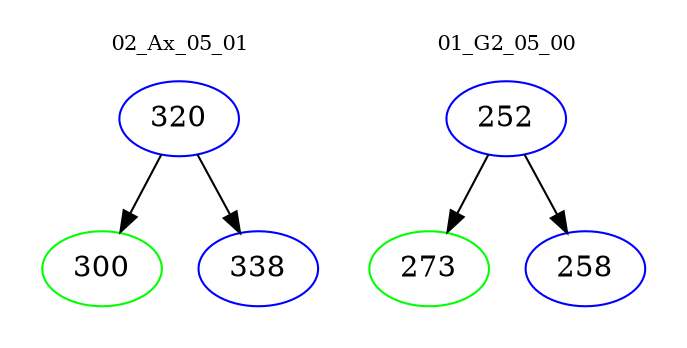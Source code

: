digraph{
subgraph cluster_0 {
color = white
label = "02_Ax_05_01";
fontsize=10;
T0_320 [label="320", color="blue"]
T0_320 -> T0_300 [color="black"]
T0_300 [label="300", color="green"]
T0_320 -> T0_338 [color="black"]
T0_338 [label="338", color="blue"]
}
subgraph cluster_1 {
color = white
label = "01_G2_05_00";
fontsize=10;
T1_252 [label="252", color="blue"]
T1_252 -> T1_273 [color="black"]
T1_273 [label="273", color="green"]
T1_252 -> T1_258 [color="black"]
T1_258 [label="258", color="blue"]
}
}
